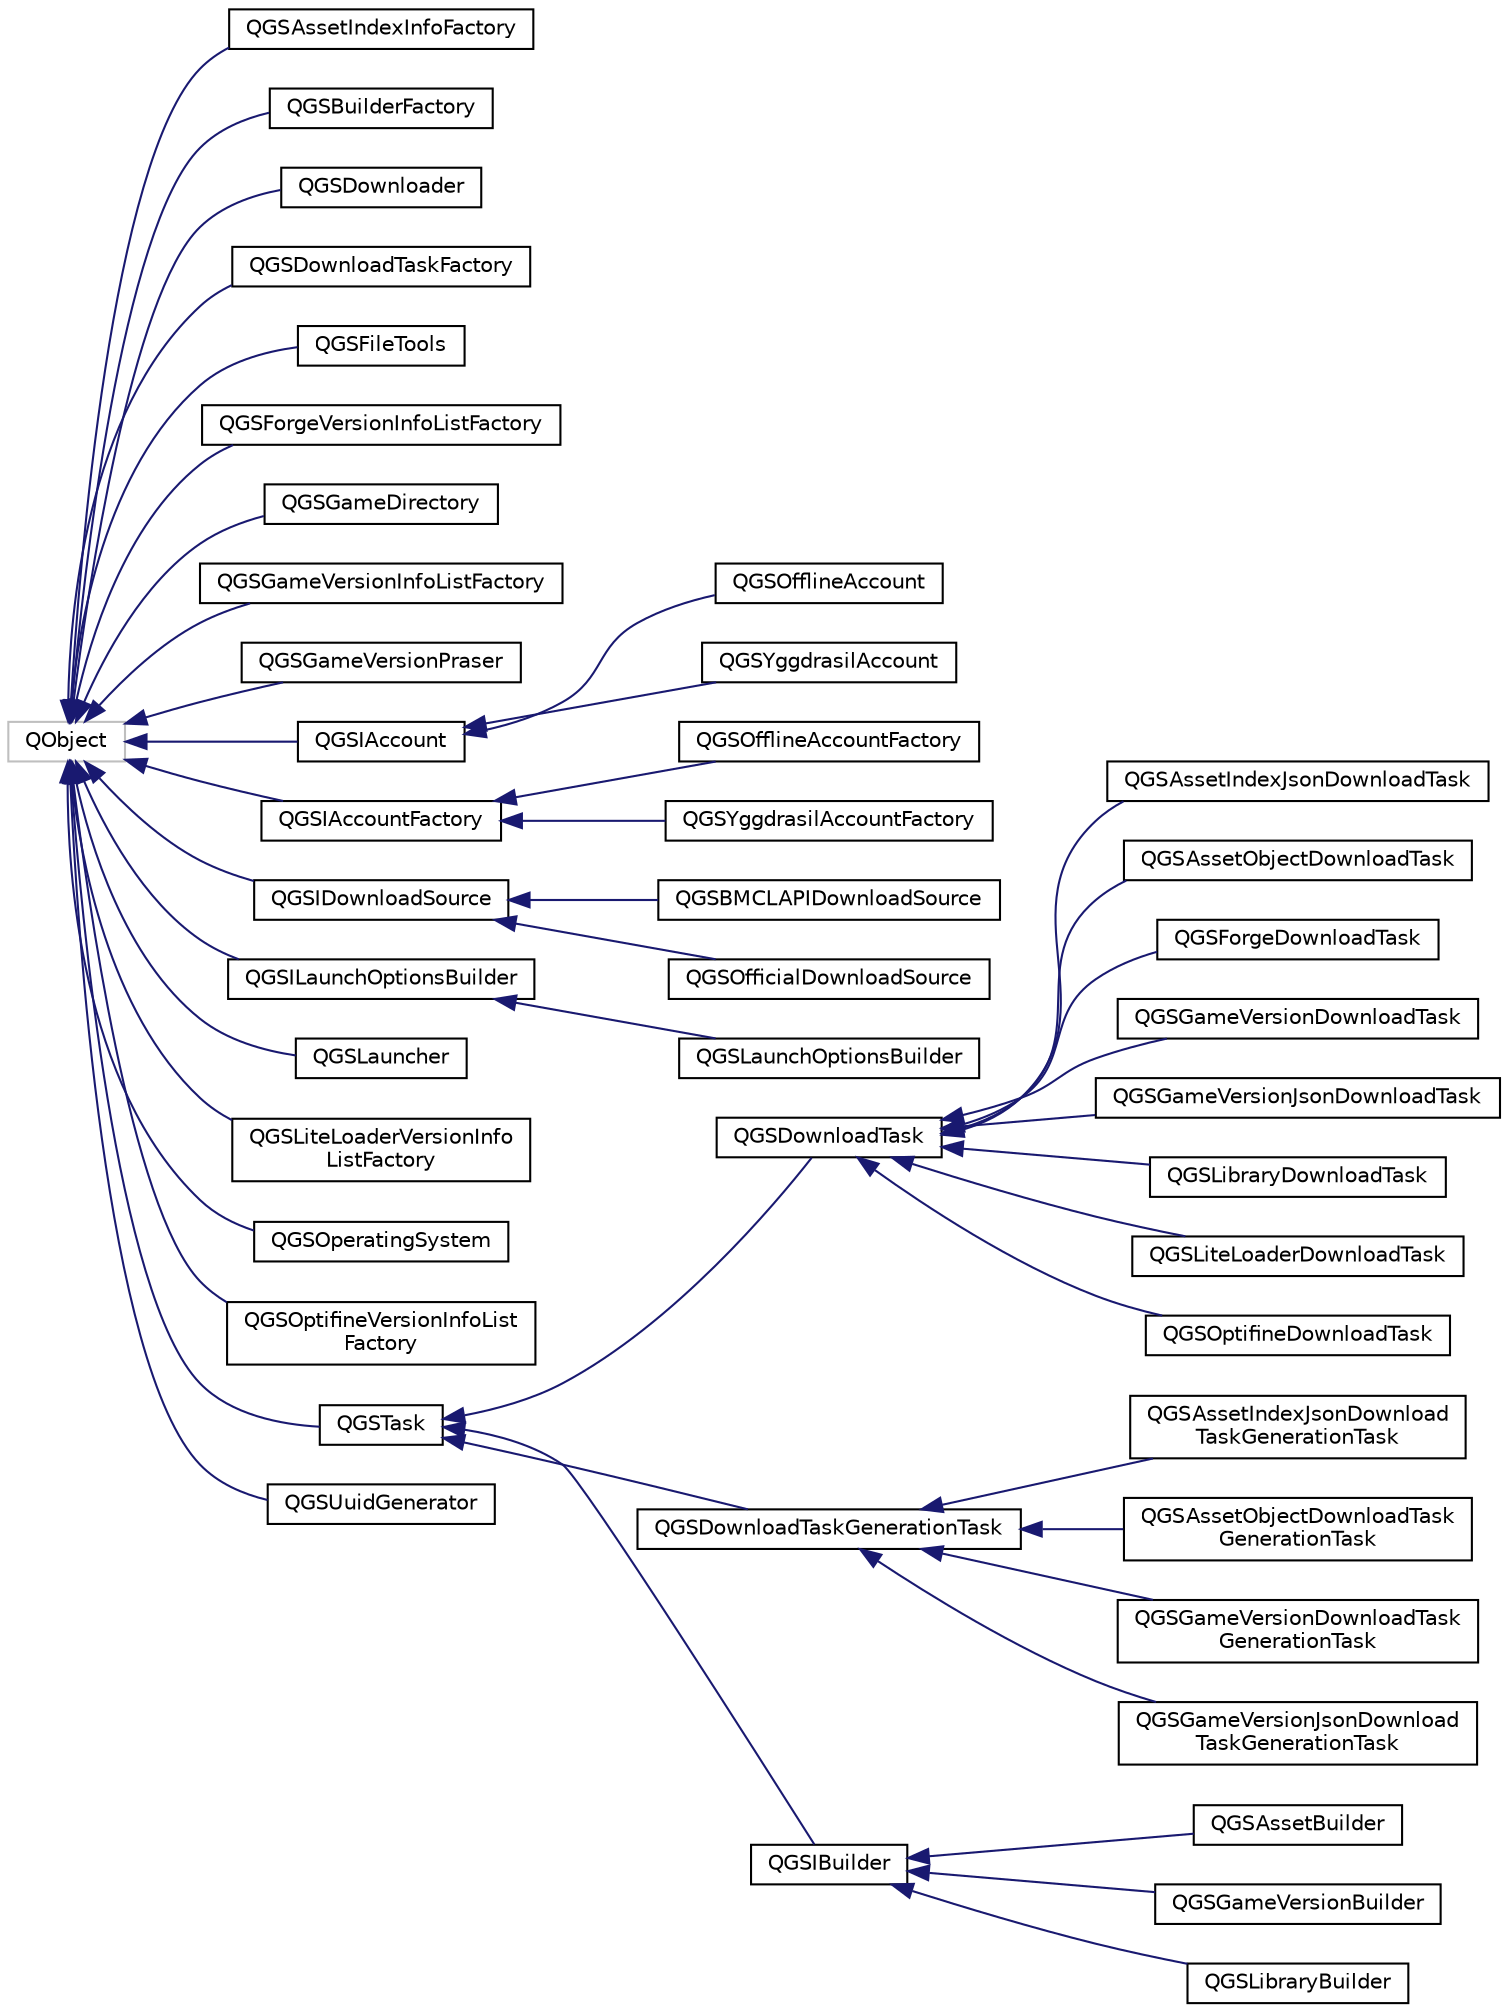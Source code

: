 digraph "类继承关系图"
{
  edge [fontname="Helvetica",fontsize="10",labelfontname="Helvetica",labelfontsize="10"];
  node [fontname="Helvetica",fontsize="10",shape=record];
  rankdir="LR";
  Node4 [label="QObject",height=0.2,width=0.4,color="grey75", fillcolor="white", style="filled"];
  Node4 -> Node0 [dir="back",color="midnightblue",fontsize="10",style="solid",fontname="Helvetica"];
  Node0 [label="QGSAssetIndexInfoFactory",height=0.2,width=0.4,color="black", fillcolor="white", style="filled",URL="$class_q_g_s_asset_index_info_factory.html"];
  Node4 -> Node6 [dir="back",color="midnightblue",fontsize="10",style="solid",fontname="Helvetica"];
  Node6 [label="QGSBuilderFactory",height=0.2,width=0.4,color="black", fillcolor="white", style="filled",URL="$class_q_g_s_builder_factory.html"];
  Node4 -> Node7 [dir="back",color="midnightblue",fontsize="10",style="solid",fontname="Helvetica"];
  Node7 [label="QGSDownloader",height=0.2,width=0.4,color="black", fillcolor="white", style="filled",URL="$class_q_g_s_downloader.html"];
  Node4 -> Node8 [dir="back",color="midnightblue",fontsize="10",style="solid",fontname="Helvetica"];
  Node8 [label="QGSDownloadTaskFactory",height=0.2,width=0.4,color="black", fillcolor="white", style="filled",URL="$class_q_g_s_download_task_factory.html"];
  Node4 -> Node9 [dir="back",color="midnightblue",fontsize="10",style="solid",fontname="Helvetica"];
  Node9 [label="QGSFileTools",height=0.2,width=0.4,color="black", fillcolor="white", style="filled",URL="$class_q_g_s_file_tools.html"];
  Node4 -> Node10 [dir="back",color="midnightblue",fontsize="10",style="solid",fontname="Helvetica"];
  Node10 [label="QGSForgeVersionInfoListFactory",height=0.2,width=0.4,color="black", fillcolor="white", style="filled",URL="$class_q_g_s_forge_version_info_list_factory.html"];
  Node4 -> Node11 [dir="back",color="midnightblue",fontsize="10",style="solid",fontname="Helvetica"];
  Node11 [label="QGSGameDirectory",height=0.2,width=0.4,color="black", fillcolor="white", style="filled",URL="$class_q_g_s_game_directory.html"];
  Node4 -> Node12 [dir="back",color="midnightblue",fontsize="10",style="solid",fontname="Helvetica"];
  Node12 [label="QGSGameVersionInfoListFactory",height=0.2,width=0.4,color="black", fillcolor="white", style="filled",URL="$class_q_g_s_game_version_info_list_factory.html"];
  Node4 -> Node13 [dir="back",color="midnightblue",fontsize="10",style="solid",fontname="Helvetica"];
  Node13 [label="QGSGameVersionPraser",height=0.2,width=0.4,color="black", fillcolor="white", style="filled",URL="$class_q_g_s_game_version_praser.html"];
  Node4 -> Node14 [dir="back",color="midnightblue",fontsize="10",style="solid",fontname="Helvetica"];
  Node14 [label="QGSIAccount",height=0.2,width=0.4,color="black", fillcolor="white", style="filled",URL="$class_q_g_s_i_account.html"];
  Node14 -> Node15 [dir="back",color="midnightblue",fontsize="10",style="solid",fontname="Helvetica"];
  Node15 [label="QGSOfflineAccount",height=0.2,width=0.4,color="black", fillcolor="white", style="filled",URL="$class_q_g_s_offline_account.html"];
  Node14 -> Node16 [dir="back",color="midnightblue",fontsize="10",style="solid",fontname="Helvetica"];
  Node16 [label="QGSYggdrasilAccount",height=0.2,width=0.4,color="black", fillcolor="white", style="filled",URL="$class_q_g_s_yggdrasil_account.html"];
  Node4 -> Node17 [dir="back",color="midnightblue",fontsize="10",style="solid",fontname="Helvetica"];
  Node17 [label="QGSIAccountFactory",height=0.2,width=0.4,color="black", fillcolor="white", style="filled",URL="$class_q_g_s_i_account_factory.html"];
  Node17 -> Node18 [dir="back",color="midnightblue",fontsize="10",style="solid",fontname="Helvetica"];
  Node18 [label="QGSOfflineAccountFactory",height=0.2,width=0.4,color="black", fillcolor="white", style="filled",URL="$class_q_g_s_offline_account_factory.html"];
  Node17 -> Node19 [dir="back",color="midnightblue",fontsize="10",style="solid",fontname="Helvetica"];
  Node19 [label="QGSYggdrasilAccountFactory",height=0.2,width=0.4,color="black", fillcolor="white", style="filled",URL="$class_q_g_s_yggdrasil_account_factory.html"];
  Node4 -> Node20 [dir="back",color="midnightblue",fontsize="10",style="solid",fontname="Helvetica"];
  Node20 [label="QGSIDownloadSource",height=0.2,width=0.4,color="black", fillcolor="white", style="filled",URL="$class_q_g_s_i_download_source.html"];
  Node20 -> Node21 [dir="back",color="midnightblue",fontsize="10",style="solid",fontname="Helvetica"];
  Node21 [label="QGSBMCLAPIDownloadSource",height=0.2,width=0.4,color="black", fillcolor="white", style="filled",URL="$class_q_g_s_b_m_c_l_a_p_i_download_source.html"];
  Node20 -> Node22 [dir="back",color="midnightblue",fontsize="10",style="solid",fontname="Helvetica"];
  Node22 [label="QGSOfficialDownloadSource",height=0.2,width=0.4,color="black", fillcolor="white", style="filled",URL="$class_q_g_s_official_download_source.html"];
  Node4 -> Node23 [dir="back",color="midnightblue",fontsize="10",style="solid",fontname="Helvetica"];
  Node23 [label="QGSILaunchOptionsBuilder",height=0.2,width=0.4,color="black", fillcolor="white", style="filled",URL="$class_q_g_s_i_launch_options_builder.html"];
  Node23 -> Node24 [dir="back",color="midnightblue",fontsize="10",style="solid",fontname="Helvetica"];
  Node24 [label="QGSLaunchOptionsBuilder",height=0.2,width=0.4,color="black", fillcolor="white", style="filled",URL="$class_q_g_s_launch_options_builder.html"];
  Node4 -> Node25 [dir="back",color="midnightblue",fontsize="10",style="solid",fontname="Helvetica"];
  Node25 [label="QGSLauncher",height=0.2,width=0.4,color="black", fillcolor="white", style="filled",URL="$class_q_g_s_launcher.html"];
  Node4 -> Node26 [dir="back",color="midnightblue",fontsize="10",style="solid",fontname="Helvetica"];
  Node26 [label="QGSLiteLoaderVersionInfo\lListFactory",height=0.2,width=0.4,color="black", fillcolor="white", style="filled",URL="$class_q_g_s_lite_loader_version_info_list_factory.html"];
  Node4 -> Node27 [dir="back",color="midnightblue",fontsize="10",style="solid",fontname="Helvetica"];
  Node27 [label="QGSOperatingSystem",height=0.2,width=0.4,color="black", fillcolor="white", style="filled",URL="$class_q_g_s_operating_system.html"];
  Node4 -> Node28 [dir="back",color="midnightblue",fontsize="10",style="solid",fontname="Helvetica"];
  Node28 [label="QGSOptifineVersionInfoList\lFactory",height=0.2,width=0.4,color="black", fillcolor="white", style="filled",URL="$class_q_g_s_optifine_version_info_list_factory.html"];
  Node4 -> Node29 [dir="back",color="midnightblue",fontsize="10",style="solid",fontname="Helvetica"];
  Node29 [label="QGSTask",height=0.2,width=0.4,color="black", fillcolor="white", style="filled",URL="$class_q_g_s_task.html"];
  Node29 -> Node30 [dir="back",color="midnightblue",fontsize="10",style="solid",fontname="Helvetica"];
  Node30 [label="QGSDownloadTask",height=0.2,width=0.4,color="black", fillcolor="white", style="filled",URL="$class_q_g_s_download_task.html"];
  Node30 -> Node31 [dir="back",color="midnightblue",fontsize="10",style="solid",fontname="Helvetica"];
  Node31 [label="QGSAssetIndexJsonDownloadTask",height=0.2,width=0.4,color="black", fillcolor="white", style="filled",URL="$class_q_g_s_asset_index_json_download_task.html"];
  Node30 -> Node32 [dir="back",color="midnightblue",fontsize="10",style="solid",fontname="Helvetica"];
  Node32 [label="QGSAssetObjectDownloadTask",height=0.2,width=0.4,color="black", fillcolor="white", style="filled",URL="$class_q_g_s_asset_object_download_task.html"];
  Node30 -> Node33 [dir="back",color="midnightblue",fontsize="10",style="solid",fontname="Helvetica"];
  Node33 [label="QGSForgeDownloadTask",height=0.2,width=0.4,color="black", fillcolor="white", style="filled",URL="$class_q_g_s_forge_download_task.html"];
  Node30 -> Node34 [dir="back",color="midnightblue",fontsize="10",style="solid",fontname="Helvetica"];
  Node34 [label="QGSGameVersionDownloadTask",height=0.2,width=0.4,color="black", fillcolor="white", style="filled",URL="$class_q_g_s_game_version_download_task.html"];
  Node30 -> Node35 [dir="back",color="midnightblue",fontsize="10",style="solid",fontname="Helvetica"];
  Node35 [label="QGSGameVersionJsonDownloadTask",height=0.2,width=0.4,color="black", fillcolor="white", style="filled",URL="$class_q_g_s_game_version_json_download_task.html"];
  Node30 -> Node36 [dir="back",color="midnightblue",fontsize="10",style="solid",fontname="Helvetica"];
  Node36 [label="QGSLibraryDownloadTask",height=0.2,width=0.4,color="black", fillcolor="white", style="filled",URL="$class_q_g_s_library_download_task.html"];
  Node30 -> Node37 [dir="back",color="midnightblue",fontsize="10",style="solid",fontname="Helvetica"];
  Node37 [label="QGSLiteLoaderDownloadTask",height=0.2,width=0.4,color="black", fillcolor="white", style="filled",URL="$class_q_g_s_lite_loader_download_task.html"];
  Node30 -> Node38 [dir="back",color="midnightblue",fontsize="10",style="solid",fontname="Helvetica"];
  Node38 [label="QGSOptifineDownloadTask",height=0.2,width=0.4,color="black", fillcolor="white", style="filled",URL="$class_q_g_s_optifine_download_task.html"];
  Node29 -> Node39 [dir="back",color="midnightblue",fontsize="10",style="solid",fontname="Helvetica"];
  Node39 [label="QGSDownloadTaskGenerationTask",height=0.2,width=0.4,color="black", fillcolor="white", style="filled",URL="$class_q_g_s_download_task_generation_task.html"];
  Node39 -> Node40 [dir="back",color="midnightblue",fontsize="10",style="solid",fontname="Helvetica"];
  Node40 [label="QGSAssetIndexJsonDownload\lTaskGenerationTask",height=0.2,width=0.4,color="black", fillcolor="white", style="filled",URL="$class_q_g_s_asset_index_json_download_task_generation_task.html"];
  Node39 -> Node41 [dir="back",color="midnightblue",fontsize="10",style="solid",fontname="Helvetica"];
  Node41 [label="QGSAssetObjectDownloadTask\lGenerationTask",height=0.2,width=0.4,color="black", fillcolor="white", style="filled",URL="$class_q_g_s_asset_object_download_task_generation_task.html"];
  Node39 -> Node42 [dir="back",color="midnightblue",fontsize="10",style="solid",fontname="Helvetica"];
  Node42 [label="QGSGameVersionDownloadTask\lGenerationTask",height=0.2,width=0.4,color="black", fillcolor="white", style="filled",URL="$class_q_g_s_game_version_download_task_generation_task.html"];
  Node39 -> Node43 [dir="back",color="midnightblue",fontsize="10",style="solid",fontname="Helvetica"];
  Node43 [label="QGSGameVersionJsonDownload\lTaskGenerationTask",height=0.2,width=0.4,color="black", fillcolor="white", style="filled",URL="$class_q_g_s_game_version_json_download_task_generation_task.html"];
  Node29 -> Node44 [dir="back",color="midnightblue",fontsize="10",style="solid",fontname="Helvetica"];
  Node44 [label="QGSIBuilder",height=0.2,width=0.4,color="black", fillcolor="white", style="filled",URL="$class_q_g_s_i_builder.html"];
  Node44 -> Node45 [dir="back",color="midnightblue",fontsize="10",style="solid",fontname="Helvetica"];
  Node45 [label="QGSAssetBuilder",height=0.2,width=0.4,color="black", fillcolor="white", style="filled",URL="$class_q_g_s_asset_builder.html"];
  Node44 -> Node46 [dir="back",color="midnightblue",fontsize="10",style="solid",fontname="Helvetica"];
  Node46 [label="QGSGameVersionBuilder",height=0.2,width=0.4,color="black", fillcolor="white", style="filled",URL="$class_q_g_s_game_version_builder.html"];
  Node44 -> Node47 [dir="back",color="midnightblue",fontsize="10",style="solid",fontname="Helvetica"];
  Node47 [label="QGSLibraryBuilder",height=0.2,width=0.4,color="black", fillcolor="white", style="filled",URL="$class_q_g_s_library_builder.html"];
  Node4 -> Node48 [dir="back",color="midnightblue",fontsize="10",style="solid",fontname="Helvetica"];
  Node48 [label="QGSUuidGenerator",height=0.2,width=0.4,color="black", fillcolor="white", style="filled",URL="$class_q_g_s_uuid_generator.html"];
}
